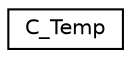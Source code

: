 digraph "Graphical Class Hierarchy"
{
  edge [fontname="Helvetica",fontsize="10",labelfontname="Helvetica",labelfontsize="10"];
  node [fontname="Helvetica",fontsize="10",shape=record];
  rankdir="LR";
  Node1 [label="C_Temp",height=0.2,width=0.4,color="black", fillcolor="white", style="filled",URL="$class_c___temp.html"];
}
